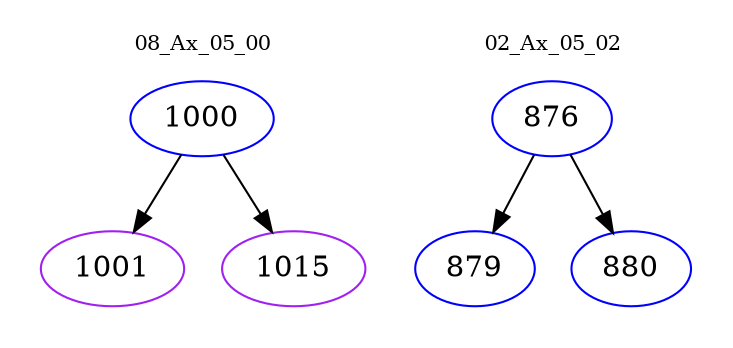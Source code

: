 digraph{
subgraph cluster_0 {
color = white
label = "08_Ax_05_00";
fontsize=10;
T0_1000 [label="1000", color="blue"]
T0_1000 -> T0_1001 [color="black"]
T0_1001 [label="1001", color="purple"]
T0_1000 -> T0_1015 [color="black"]
T0_1015 [label="1015", color="purple"]
}
subgraph cluster_1 {
color = white
label = "02_Ax_05_02";
fontsize=10;
T1_876 [label="876", color="blue"]
T1_876 -> T1_879 [color="black"]
T1_879 [label="879", color="blue"]
T1_876 -> T1_880 [color="black"]
T1_880 [label="880", color="blue"]
}
}
